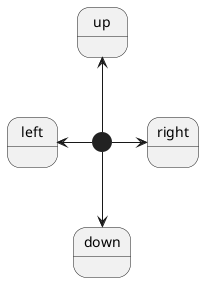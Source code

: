 {
  "sha1": "eo6mdk0eppvgbn0ky7b9t05jnacsknt",
  "insertion": {
    "when": "2024-06-01T09:03:04.814Z",
    "user": "plantuml@gmail.com"
  }
}
@startuml
[*] -l-> left
[*] -r-> right
[*] -u-> up
[*] -d-> down
@enduml
